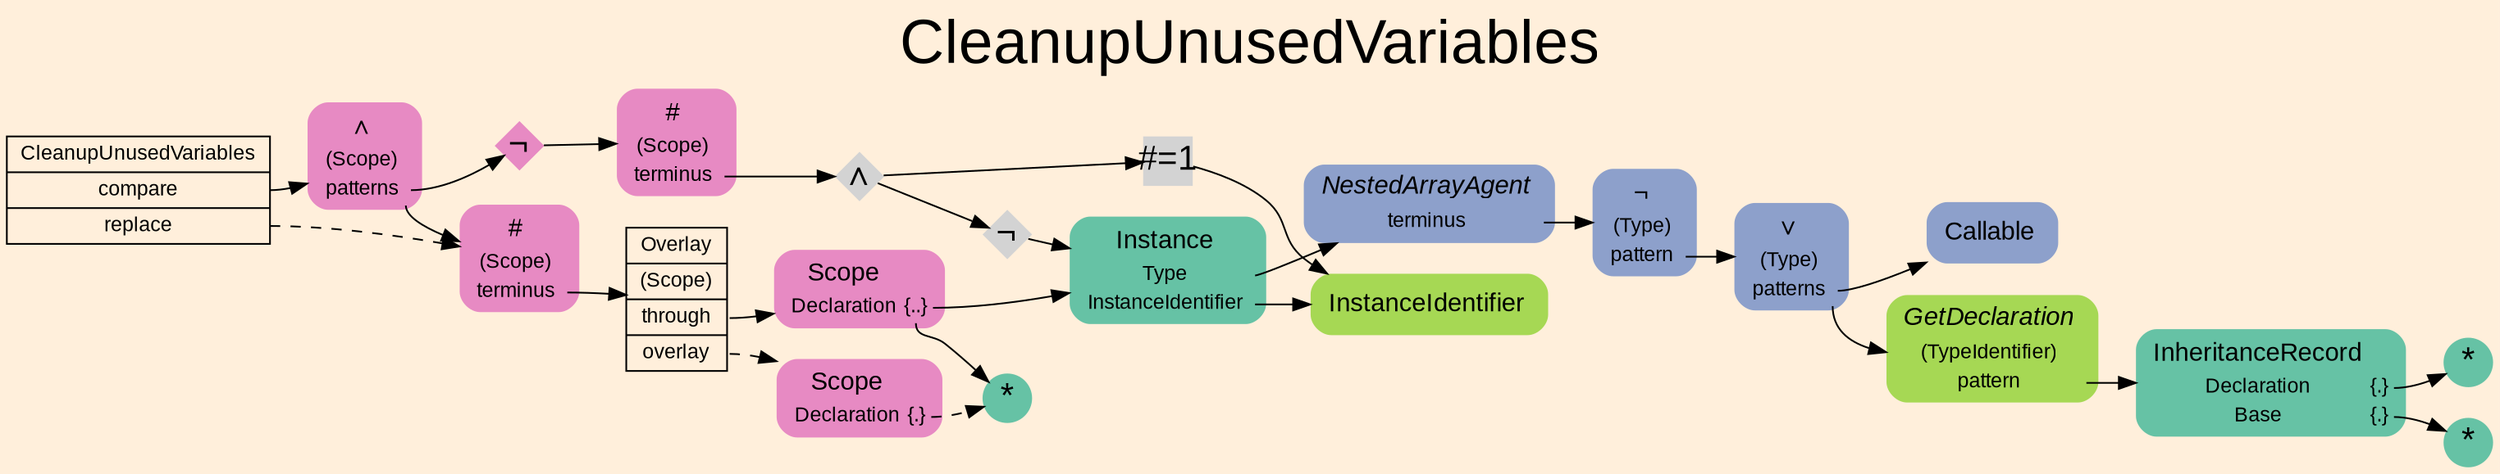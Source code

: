 digraph "CleanupUnusedVariables" {
label = "CleanupUnusedVariables"
labelloc = t
fontsize = "36"
graph [
    rankdir = "LR"
    ranksep = 0.3
    bgcolor = antiquewhite1
    color = black
    fontcolor = black
    fontname = "Arial"
];
node [
    fontname = "Arial"
];
edge [
    fontname = "Arial"
];

// -------------------- transformation figure --------------------
// -------- block CR#P86-0 ----------
"CR#P86-0" [
    shape = "record"
    fillcolor = antiquewhite1
    label = "<fixed> CleanupUnusedVariables | <port0> compare | <port1> replace"
    style = "filled"
    fontsize = "12"
    color = black
    fontcolor = black
];

"CR#P86-0":port0 -> "#B-2-1590" [
    color = black
    fontcolor = black
];

"CR#P86-0":port1 -> "#B-2-1601" [
    style="dashed"
    color = black
    fontcolor = black
];

// -------- block #B-2-1590 ----------
"#B-2-1590" [
    shape = "plaintext"
    fillcolor = "/set28/4"
    label = <<TABLE BORDER="0" CELLBORDER="0" CELLSPACING="0">
     <TR><TD><FONT POINT-SIZE="15.0">∧</FONT></TD><TD></TD></TR>
     <TR><TD>(Scope)</TD><TD PORT="port0"></TD></TR>
     <TR><TD>patterns</TD><TD PORT="port1"></TD></TR>
    </TABLE>>
    style = "rounded,filled"
    fontsize = "12"
];

"#B-2-1590":port1 -> "#B-2-1601" [
    color = black
    fontcolor = black
];

"#B-2-1590":port1 -> "#B-2-1607" [
    color = black
    fontcolor = black
];

// -------- block #B-2-1601 ----------
"#B-2-1601" [
    shape = "plaintext"
    fillcolor = "/set28/4"
    label = <<TABLE BORDER="0" CELLBORDER="0" CELLSPACING="0">
     <TR><TD><FONT POINT-SIZE="15.0">#</FONT></TD><TD></TD></TR>
     <TR><TD>(Scope)</TD><TD PORT="port0"></TD></TR>
     <TR><TD>terminus</TD><TD PORT="port1"></TD></TR>
    </TABLE>>
    style = "rounded,filled"
    fontsize = "12"
];

"#B-2-1601":port1 -> "#B-2-1593" [
    color = black
    fontcolor = black
];

// -------- block #B-2-1593 ----------
"#B-2-1593" [
    shape = "record"
    fillcolor = antiquewhite1
    label = "<fixed> Overlay | <port0> (Scope) | <port1> through | <port2> overlay"
    style = "filled"
    fontsize = "12"
    color = black
    fontcolor = black
];

"#B-2-1593":port1 -> "#B-2-1591" [
    color = black
    fontcolor = black
];

"#B-2-1593":port2 -> "#B-2-1592" [
    style="dashed"
    color = black
    fontcolor = black
];

// -------- block #B-2-1591 ----------
"#B-2-1591" [
    shape = "plaintext"
    fillcolor = "/set28/4"
    label = <<TABLE BORDER="0" CELLBORDER="0" CELLSPACING="0">
     <TR><TD><FONT POINT-SIZE="15.0">Scope</FONT></TD><TD></TD></TR>
     <TR><TD>Declaration</TD><TD PORT="port0">{..}</TD></TR>
    </TABLE>>
    style = "rounded,filled"
    fontsize = "12"
];

"#B-2-1591":port0 -> "#B-2-1595" [
    color = black
    fontcolor = black
];

"#B-2-1591":port0 -> "#B-2-1594" [
    color = black
    fontcolor = black
];

// -------- block #B-2-1595 ----------
"#B-2-1595" [
    shape = "plaintext"
    fillcolor = "/set28/1"
    label = <<TABLE BORDER="0" CELLBORDER="0" CELLSPACING="0">
     <TR><TD><FONT POINT-SIZE="15.0">Instance</FONT></TD><TD></TD></TR>
     <TR><TD>Type</TD><TD PORT="port0"></TD></TR>
     <TR><TD>InstanceIdentifier</TD><TD PORT="port1"></TD></TR>
    </TABLE>>
    style = "rounded,filled"
    fontsize = "12"
];

"#B-2-1595":port0 -> "#B-2-1596" [
    color = black
    fontcolor = black
];

"#B-2-1595":port1 -> "#B-2-1600" [
    color = black
    fontcolor = black
];

// -------- block #B-2-1596 ----------
"#B-2-1596" [
    shape = "plaintext"
    fillcolor = "/set28/3"
    label = <<TABLE BORDER="0" CELLBORDER="0" CELLSPACING="0">
     <TR><TD><FONT POINT-SIZE="15.0"><I>NestedArrayAgent</I></FONT></TD><TD></TD></TR>
     <TR><TD>terminus</TD><TD PORT="port0"></TD></TR>
    </TABLE>>
    style = "rounded,filled"
    fontsize = "12"
];

"#B-2-1596":port0 -> "#B-2-1597" [
    color = black
    fontcolor = black
];

// -------- block #B-2-1597 ----------
"#B-2-1597" [
    shape = "plaintext"
    fillcolor = "/set28/3"
    label = <<TABLE BORDER="0" CELLBORDER="0" CELLSPACING="0">
     <TR><TD><FONT POINT-SIZE="15.0">¬</FONT></TD><TD></TD></TR>
     <TR><TD>(Type)</TD><TD PORT="port0"></TD></TR>
     <TR><TD>pattern</TD><TD PORT="port1"></TD></TR>
    </TABLE>>
    style = "rounded,filled"
    fontsize = "12"
];

"#B-2-1597":port1 -> "#B-2-1598" [
    color = black
    fontcolor = black
];

// -------- block #B-2-1598 ----------
"#B-2-1598" [
    shape = "plaintext"
    fillcolor = "/set28/3"
    label = <<TABLE BORDER="0" CELLBORDER="0" CELLSPACING="0">
     <TR><TD><FONT POINT-SIZE="15.0">∨</FONT></TD><TD></TD></TR>
     <TR><TD>(Type)</TD><TD PORT="port0"></TD></TR>
     <TR><TD>patterns</TD><TD PORT="port1"></TD></TR>
    </TABLE>>
    style = "rounded,filled"
    fontsize = "12"
];

"#B-2-1598":port1 -> "#B-2-1608" [
    color = black
    fontcolor = black
];

"#B-2-1598":port1 -> "#B-2-1599" [
    color = black
    fontcolor = black
];

// -------- block #B-2-1608 ----------
"#B-2-1608" [
    shape = "plaintext"
    fillcolor = "/set28/3"
    label = <<TABLE BORDER="0" CELLBORDER="0" CELLSPACING="0">
     <TR><TD><FONT POINT-SIZE="15.0">Callable</FONT></TD><TD></TD></TR>
    </TABLE>>
    style = "rounded,filled"
    fontsize = "12"
];

// -------- block #B-2-1599 ----------
"#B-2-1599" [
    shape = "plaintext"
    fillcolor = "/set28/5"
    label = <<TABLE BORDER="0" CELLBORDER="0" CELLSPACING="0">
     <TR><TD><FONT POINT-SIZE="15.0"><I>GetDeclaration</I></FONT></TD><TD></TD></TR>
     <TR><TD>(TypeIdentifier)</TD><TD PORT="port0"></TD></TR>
     <TR><TD>pattern</TD><TD PORT="port1"></TD></TR>
    </TABLE>>
    style = "rounded,filled"
    fontsize = "12"
];

"#B-2-1599":port1 -> "#B-2-1606" [
    color = black
    fontcolor = black
];

// -------- block #B-2-1606 ----------
"#B-2-1606" [
    shape = "plaintext"
    fillcolor = "/set28/1"
    label = <<TABLE BORDER="0" CELLBORDER="0" CELLSPACING="0">
     <TR><TD><FONT POINT-SIZE="15.0">InheritanceRecord</FONT></TD><TD></TD></TR>
     <TR><TD>Declaration</TD><TD PORT="port0">{.}</TD></TR>
     <TR><TD>Base</TD><TD PORT="port1">{.}</TD></TR>
    </TABLE>>
    style = "rounded,filled"
    fontsize = "12"
];

"#B-2-1606":port0 -> "#B-2-1609" [
    color = black
    fontcolor = black
];

"#B-2-1606":port1 -> "#B-2-1610" [
    color = black
    fontcolor = black
];

// -------- block #B-2-1609 ----------
"#B-2-1609" [
    shape = "circle"
    fillcolor = "/set28/1"
    label = <*>
    style = "filled"
    fontsize = "20"
    penwidth = 0.0
    fixedsize = true
    width = 0.4
    height = 0.4
];

// -------- block #B-2-1610 ----------
"#B-2-1610" [
    shape = "circle"
    fillcolor = "/set28/1"
    label = <*>
    style = "filled"
    fontsize = "20"
    penwidth = 0.0
    fixedsize = true
    width = 0.4
    height = 0.4
];

// -------- block #B-2-1600 ----------
"#B-2-1600" [
    shape = "plaintext"
    fillcolor = "/set28/5"
    label = <<TABLE BORDER="0" CELLBORDER="0" CELLSPACING="0">
     <TR><TD><FONT POINT-SIZE="15.0">InstanceIdentifier</FONT></TD><TD></TD></TR>
    </TABLE>>
    style = "rounded,filled"
    fontsize = "12"
];

// -------- block #B-2-1594 ----------
"#B-2-1594" [
    shape = "circle"
    fillcolor = "/set28/1"
    label = <*>
    style = "filled"
    fontsize = "20"
    penwidth = 0.0
    fixedsize = true
    width = 0.4
    height = 0.4
];

// -------- block #B-2-1592 ----------
"#B-2-1592" [
    shape = "plaintext"
    fillcolor = "/set28/4"
    label = <<TABLE BORDER="0" CELLBORDER="0" CELLSPACING="0">
     <TR><TD><FONT POINT-SIZE="15.0">Scope</FONT></TD><TD></TD></TR>
     <TR><TD>Declaration</TD><TD PORT="port0">{.}</TD></TR>
    </TABLE>>
    style = "rounded,filled"
    fontsize = "12"
];

"#B-2-1592":port0 -> "#B-2-1594" [
    style="dashed"
    color = black
    fontcolor = black
];

// -------- block #B-2-1607 ----------
"#B-2-1607" [
    shape = "diamond"
    fillcolor = "/set28/4"
    label = <¬>
    style = "filled"
    fontsize = "20"
    penwidth = 0.0
    fixedsize = true
    width = 0.4
    height = 0.4
];

"#B-2-1607" -> "#B-2-1602" [
    color = black
    fontcolor = black
];

// -------- block #B-2-1602 ----------
"#B-2-1602" [
    shape = "plaintext"
    fillcolor = "/set28/4"
    label = <<TABLE BORDER="0" CELLBORDER="0" CELLSPACING="0">
     <TR><TD><FONT POINT-SIZE="15.0">#</FONT></TD><TD></TD></TR>
     <TR><TD>(Scope)</TD><TD PORT="port0"></TD></TR>
     <TR><TD>terminus</TD><TD PORT="port1"></TD></TR>
    </TABLE>>
    style = "rounded,filled"
    fontsize = "12"
];

"#B-2-1602":port1 -> "#B-2-1603" [
    color = black
    fontcolor = black
];

// -------- block #B-2-1603 ----------
"#B-2-1603" [
    shape = "diamond"
    label = <∧>
    style = "filled"
    fontsize = "20"
    penwidth = 0.0
    fixedsize = true
    width = 0.4
    height = 0.4
];

"#B-2-1603" -> "#B-2-1604" [
    color = black
    fontcolor = black
];

"#B-2-1603" -> "#B-2-1605" [
    color = black
    fontcolor = black
];

// -------- block #B-2-1604 ----------
"#B-2-1604" [
    shape = "square"
    label = <#=1>
    style = "filled"
    fontsize = "20"
    penwidth = 0.0
    fixedsize = true
    width = 0.4
    height = 0.4
];

"#B-2-1604" -> "#B-2-1600" [
    color = black
    fontcolor = black
];

// -------- block #B-2-1605 ----------
"#B-2-1605" [
    shape = "diamond"
    label = <¬>
    style = "filled"
    fontsize = "20"
    penwidth = 0.0
    fixedsize = true
    width = 0.4
    height = 0.4
];

"#B-2-1605" -> "#B-2-1595" [
    color = black
    fontcolor = black
];


}
